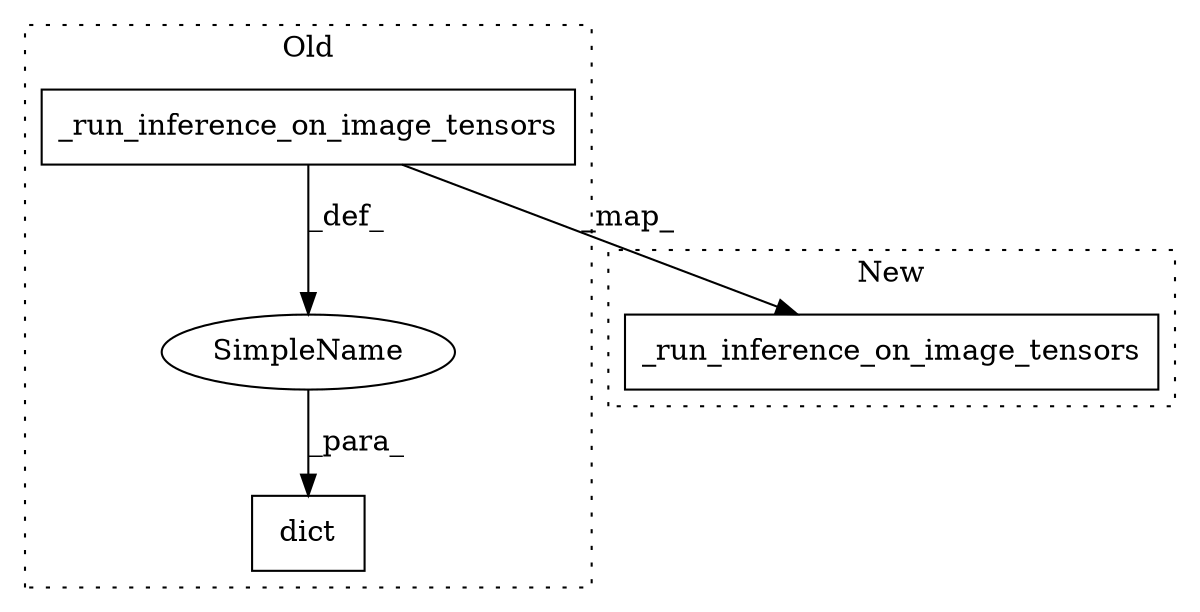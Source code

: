 digraph G {
subgraph cluster0 {
1 [label="_run_inference_on_image_tensors" a="32" s="1233,1277" l="32,1" shape="box"];
3 [label="dict" a="32" s="1223,1278" l="5,1" shape="box"];
4 [label="SimpleName" a="42" s="" l="" shape="ellipse"];
label = "Old";
style="dotted";
}
subgraph cluster1 {
2 [label="_run_inference_on_image_tensors" a="32" s="1228,1272" l="32,1" shape="box"];
label = "New";
style="dotted";
}
1 -> 4 [label="_def_"];
1 -> 2 [label="_map_"];
4 -> 3 [label="_para_"];
}